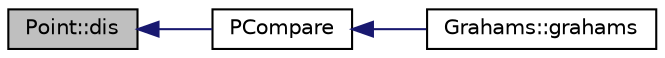 digraph "Point::dis"
{
  edge [fontname="Helvetica",fontsize="10",labelfontname="Helvetica",labelfontsize="10"];
  node [fontname="Helvetica",fontsize="10",shape=record];
  rankdir="LR";
  Node37 [label="Point::dis",height=0.2,width=0.4,color="black", fillcolor="grey75", style="filled", fontcolor="black"];
  Node37 -> Node38 [dir="back",color="midnightblue",fontsize="10",style="solid",fontname="Helvetica"];
  Node38 [label="PCompare",height=0.2,width=0.4,color="black", fillcolor="white", style="filled",URL="$d7/d24/_grahams_8cpp.html#ae2c880138a4e0241d60a57150061a38c"];
  Node38 -> Node39 [dir="back",color="midnightblue",fontsize="10",style="solid",fontname="Helvetica"];
  Node39 [label="Grahams::grahams",height=0.2,width=0.4,color="black", fillcolor="white", style="filled",URL="$d8/d4a/class_grahams.html#a448098d326bca5d9c850887215cb5a17"];
}
